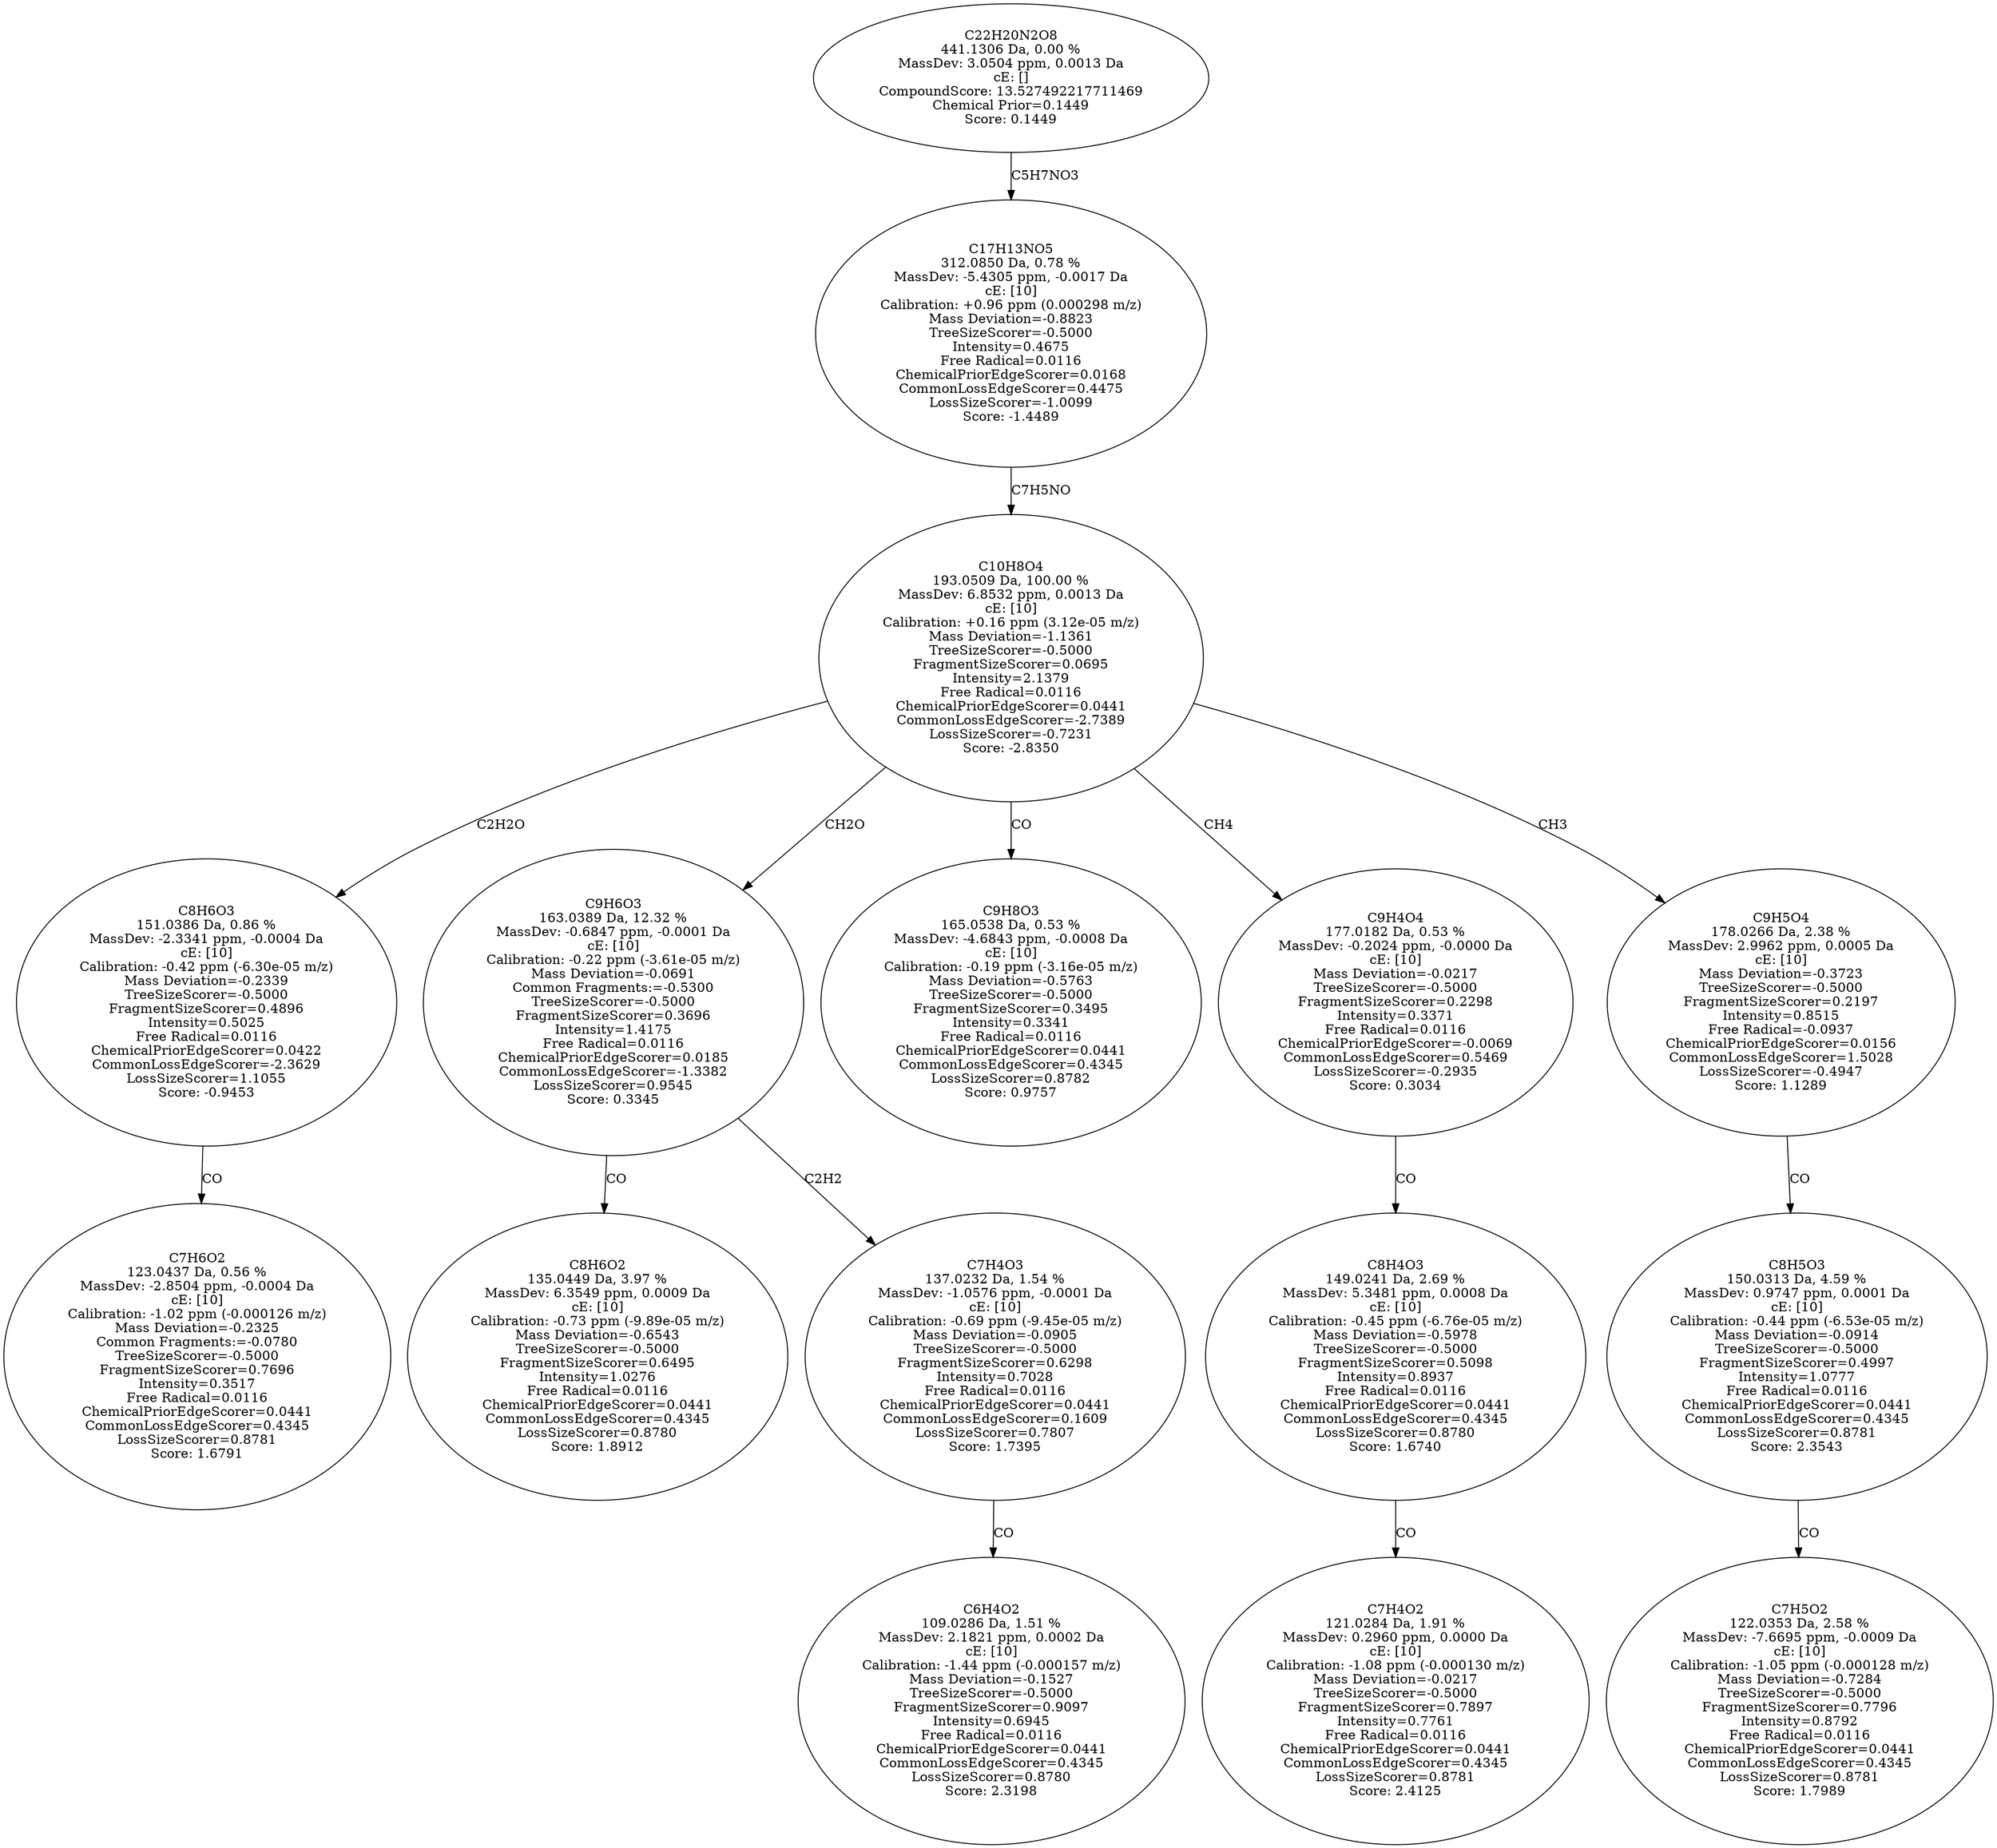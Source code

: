 strict digraph {
v1 [label="C7H6O2\n123.0437 Da, 0.56 %\nMassDev: -2.8504 ppm, -0.0004 Da\ncE: [10]\nCalibration: -1.02 ppm (-0.000126 m/z)\nMass Deviation=-0.2325\nCommon Fragments:=-0.0780\nTreeSizeScorer=-0.5000\nFragmentSizeScorer=0.7696\nIntensity=0.3517\nFree Radical=0.0116\nChemicalPriorEdgeScorer=0.0441\nCommonLossEdgeScorer=0.4345\nLossSizeScorer=0.8781\nScore: 1.6791"];
v2 [label="C8H6O3\n151.0386 Da, 0.86 %\nMassDev: -2.3341 ppm, -0.0004 Da\ncE: [10]\nCalibration: -0.42 ppm (-6.30e-05 m/z)\nMass Deviation=-0.2339\nTreeSizeScorer=-0.5000\nFragmentSizeScorer=0.4896\nIntensity=0.5025\nFree Radical=0.0116\nChemicalPriorEdgeScorer=0.0422\nCommonLossEdgeScorer=-2.3629\nLossSizeScorer=1.1055\nScore: -0.9453"];
v3 [label="C8H6O2\n135.0449 Da, 3.97 %\nMassDev: 6.3549 ppm, 0.0009 Da\ncE: [10]\nCalibration: -0.73 ppm (-9.89e-05 m/z)\nMass Deviation=-0.6543\nTreeSizeScorer=-0.5000\nFragmentSizeScorer=0.6495\nIntensity=1.0276\nFree Radical=0.0116\nChemicalPriorEdgeScorer=0.0441\nCommonLossEdgeScorer=0.4345\nLossSizeScorer=0.8780\nScore: 1.8912"];
v4 [label="C6H4O2\n109.0286 Da, 1.51 %\nMassDev: 2.1821 ppm, 0.0002 Da\ncE: [10]\nCalibration: -1.44 ppm (-0.000157 m/z)\nMass Deviation=-0.1527\nTreeSizeScorer=-0.5000\nFragmentSizeScorer=0.9097\nIntensity=0.6945\nFree Radical=0.0116\nChemicalPriorEdgeScorer=0.0441\nCommonLossEdgeScorer=0.4345\nLossSizeScorer=0.8780\nScore: 2.3198"];
v5 [label="C7H4O3\n137.0232 Da, 1.54 %\nMassDev: -1.0576 ppm, -0.0001 Da\ncE: [10]\nCalibration: -0.69 ppm (-9.45e-05 m/z)\nMass Deviation=-0.0905\nTreeSizeScorer=-0.5000\nFragmentSizeScorer=0.6298\nIntensity=0.7028\nFree Radical=0.0116\nChemicalPriorEdgeScorer=0.0441\nCommonLossEdgeScorer=0.1609\nLossSizeScorer=0.7807\nScore: 1.7395"];
v6 [label="C9H6O3\n163.0389 Da, 12.32 %\nMassDev: -0.6847 ppm, -0.0001 Da\ncE: [10]\nCalibration: -0.22 ppm (-3.61e-05 m/z)\nMass Deviation=-0.0691\nCommon Fragments:=-0.5300\nTreeSizeScorer=-0.5000\nFragmentSizeScorer=0.3696\nIntensity=1.4175\nFree Radical=0.0116\nChemicalPriorEdgeScorer=0.0185\nCommonLossEdgeScorer=-1.3382\nLossSizeScorer=0.9545\nScore: 0.3345"];
v7 [label="C9H8O3\n165.0538 Da, 0.53 %\nMassDev: -4.6843 ppm, -0.0008 Da\ncE: [10]\nCalibration: -0.19 ppm (-3.16e-05 m/z)\nMass Deviation=-0.5763\nTreeSizeScorer=-0.5000\nFragmentSizeScorer=0.3495\nIntensity=0.3341\nFree Radical=0.0116\nChemicalPriorEdgeScorer=0.0441\nCommonLossEdgeScorer=0.4345\nLossSizeScorer=0.8782\nScore: 0.9757"];
v8 [label="C7H4O2\n121.0284 Da, 1.91 %\nMassDev: 0.2960 ppm, 0.0000 Da\ncE: [10]\nCalibration: -1.08 ppm (-0.000130 m/z)\nMass Deviation=-0.0217\nTreeSizeScorer=-0.5000\nFragmentSizeScorer=0.7897\nIntensity=0.7761\nFree Radical=0.0116\nChemicalPriorEdgeScorer=0.0441\nCommonLossEdgeScorer=0.4345\nLossSizeScorer=0.8781\nScore: 2.4125"];
v9 [label="C8H4O3\n149.0241 Da, 2.69 %\nMassDev: 5.3481 ppm, 0.0008 Da\ncE: [10]\nCalibration: -0.45 ppm (-6.76e-05 m/z)\nMass Deviation=-0.5978\nTreeSizeScorer=-0.5000\nFragmentSizeScorer=0.5098\nIntensity=0.8937\nFree Radical=0.0116\nChemicalPriorEdgeScorer=0.0441\nCommonLossEdgeScorer=0.4345\nLossSizeScorer=0.8780\nScore: 1.6740"];
v10 [label="C9H4O4\n177.0182 Da, 0.53 %\nMassDev: -0.2024 ppm, -0.0000 Da\ncE: [10]\nMass Deviation=-0.0217\nTreeSizeScorer=-0.5000\nFragmentSizeScorer=0.2298\nIntensity=0.3371\nFree Radical=0.0116\nChemicalPriorEdgeScorer=-0.0069\nCommonLossEdgeScorer=0.5469\nLossSizeScorer=-0.2935\nScore: 0.3034"];
v11 [label="C7H5O2\n122.0353 Da, 2.58 %\nMassDev: -7.6695 ppm, -0.0009 Da\ncE: [10]\nCalibration: -1.05 ppm (-0.000128 m/z)\nMass Deviation=-0.7284\nTreeSizeScorer=-0.5000\nFragmentSizeScorer=0.7796\nIntensity=0.8792\nFree Radical=0.0116\nChemicalPriorEdgeScorer=0.0441\nCommonLossEdgeScorer=0.4345\nLossSizeScorer=0.8781\nScore: 1.7989"];
v12 [label="C8H5O3\n150.0313 Da, 4.59 %\nMassDev: 0.9747 ppm, 0.0001 Da\ncE: [10]\nCalibration: -0.44 ppm (-6.53e-05 m/z)\nMass Deviation=-0.0914\nTreeSizeScorer=-0.5000\nFragmentSizeScorer=0.4997\nIntensity=1.0777\nFree Radical=0.0116\nChemicalPriorEdgeScorer=0.0441\nCommonLossEdgeScorer=0.4345\nLossSizeScorer=0.8781\nScore: 2.3543"];
v13 [label="C9H5O4\n178.0266 Da, 2.38 %\nMassDev: 2.9962 ppm, 0.0005 Da\ncE: [10]\nMass Deviation=-0.3723\nTreeSizeScorer=-0.5000\nFragmentSizeScorer=0.2197\nIntensity=0.8515\nFree Radical=-0.0937\nChemicalPriorEdgeScorer=0.0156\nCommonLossEdgeScorer=1.5028\nLossSizeScorer=-0.4947\nScore: 1.1289"];
v14 [label="C10H8O4\n193.0509 Da, 100.00 %\nMassDev: 6.8532 ppm, 0.0013 Da\ncE: [10]\nCalibration: +0.16 ppm (3.12e-05 m/z)\nMass Deviation=-1.1361\nTreeSizeScorer=-0.5000\nFragmentSizeScorer=0.0695\nIntensity=2.1379\nFree Radical=0.0116\nChemicalPriorEdgeScorer=0.0441\nCommonLossEdgeScorer=-2.7389\nLossSizeScorer=-0.7231\nScore: -2.8350"];
v15 [label="C17H13NO5\n312.0850 Da, 0.78 %\nMassDev: -5.4305 ppm, -0.0017 Da\ncE: [10]\nCalibration: +0.96 ppm (0.000298 m/z)\nMass Deviation=-0.8823\nTreeSizeScorer=-0.5000\nIntensity=0.4675\nFree Radical=0.0116\nChemicalPriorEdgeScorer=0.0168\nCommonLossEdgeScorer=0.4475\nLossSizeScorer=-1.0099\nScore: -1.4489"];
v16 [label="C22H20N2O8\n441.1306 Da, 0.00 %\nMassDev: 3.0504 ppm, 0.0013 Da\ncE: []\nCompoundScore: 13.527492217711469\nChemical Prior=0.1449\nScore: 0.1449"];
v2 -> v1 [label="CO"];
v14 -> v2 [label="C2H2O"];
v6 -> v3 [label="CO"];
v5 -> v4 [label="CO"];
v6 -> v5 [label="C2H2"];
v14 -> v6 [label="CH2O"];
v14 -> v7 [label="CO"];
v9 -> v8 [label="CO"];
v10 -> v9 [label="CO"];
v14 -> v10 [label="CH4"];
v12 -> v11 [label="CO"];
v13 -> v12 [label="CO"];
v14 -> v13 [label="CH3"];
v15 -> v14 [label="C7H5NO"];
v16 -> v15 [label="C5H7NO3"];
}